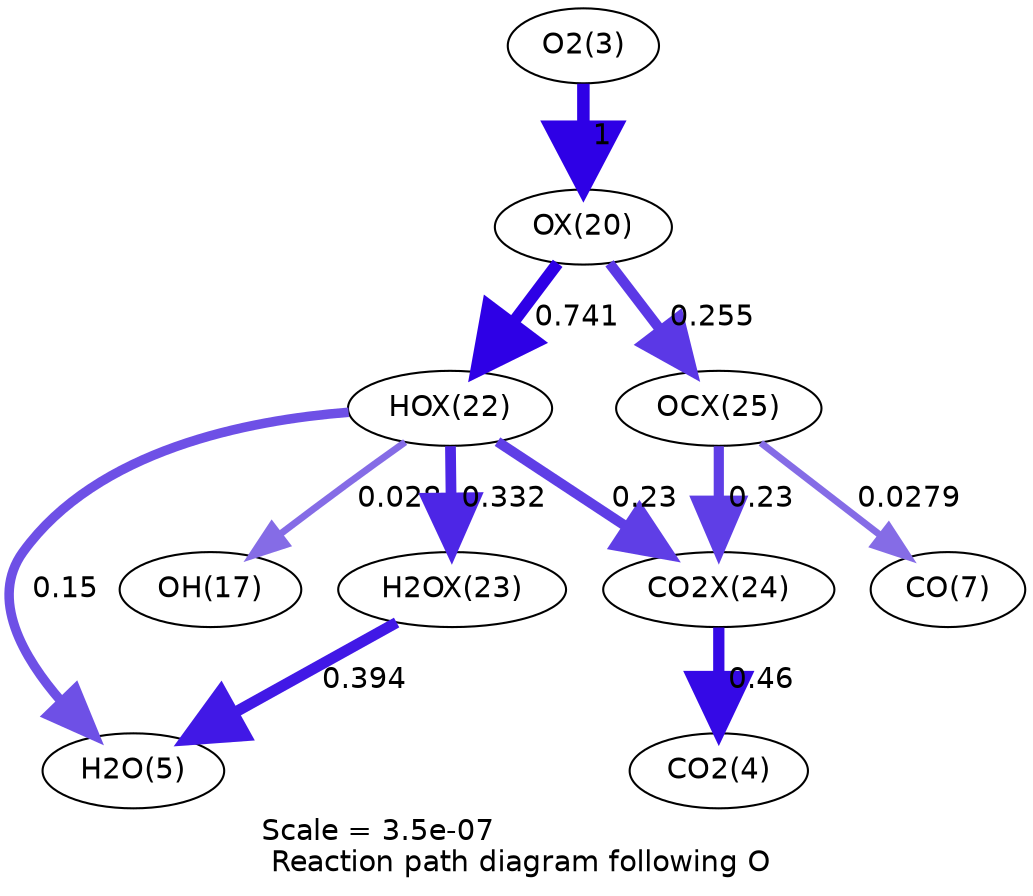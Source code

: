 digraph reaction_paths {
center=1;
s5 -> s38[fontname="Helvetica", penwidth=6, arrowsize=3, color="0.7, 1.5, 0.9"
, label=" 1"];
s38 -> s40[fontname="Helvetica", penwidth=5.77, arrowsize=2.89, color="0.7, 1.24, 0.9"
, label=" 0.741"];
s38 -> s43[fontname="Helvetica", penwidth=4.97, arrowsize=2.48, color="0.7, 0.755, 0.9"
, label=" 0.255"];
s40 -> s7[fontname="Helvetica", penwidth=4.57, arrowsize=2.29, color="0.7, 0.65, 0.9"
, label=" 0.15"];
s40 -> s19[fontname="Helvetica", penwidth=3.3, arrowsize=1.65, color="0.7, 0.528, 0.9"
, label=" 0.028"];
s40 -> s41[fontname="Helvetica", penwidth=5.17, arrowsize=2.58, color="0.7, 0.832, 0.9"
, label=" 0.332"];
s40 -> s42[fontname="Helvetica", penwidth=4.89, arrowsize=2.45, color="0.7, 0.73, 0.9"
, label=" 0.23"];
s41 -> s7[fontname="Helvetica", penwidth=5.3, arrowsize=2.65, color="0.7, 0.894, 0.9"
, label=" 0.394"];
s43 -> s9[fontname="Helvetica", penwidth=3.3, arrowsize=1.65, color="0.7, 0.528, 0.9"
, label=" 0.0279"];
s43 -> s42[fontname="Helvetica", penwidth=4.89, arrowsize=2.45, color="0.7, 0.73, 0.9"
, label=" 0.23"];
s42 -> s6[fontname="Helvetica", penwidth=5.41, arrowsize=2.71, color="0.7, 0.96, 0.9"
, label=" 0.46"];
s5 [ fontname="Helvetica", label="O2(3)"];
s6 [ fontname="Helvetica", label="CO2(4)"];
s7 [ fontname="Helvetica", label="H2O(5)"];
s9 [ fontname="Helvetica", label="CO(7)"];
s19 [ fontname="Helvetica", label="OH(17)"];
s38 [ fontname="Helvetica", label="OX(20)"];
s40 [ fontname="Helvetica", label="HOX(22)"];
s41 [ fontname="Helvetica", label="H2OX(23)"];
s42 [ fontname="Helvetica", label="CO2X(24)"];
s43 [ fontname="Helvetica", label="OCX(25)"];
 label = "Scale = 3.5e-07\l Reaction path diagram following O";
 fontname = "Helvetica";
}
